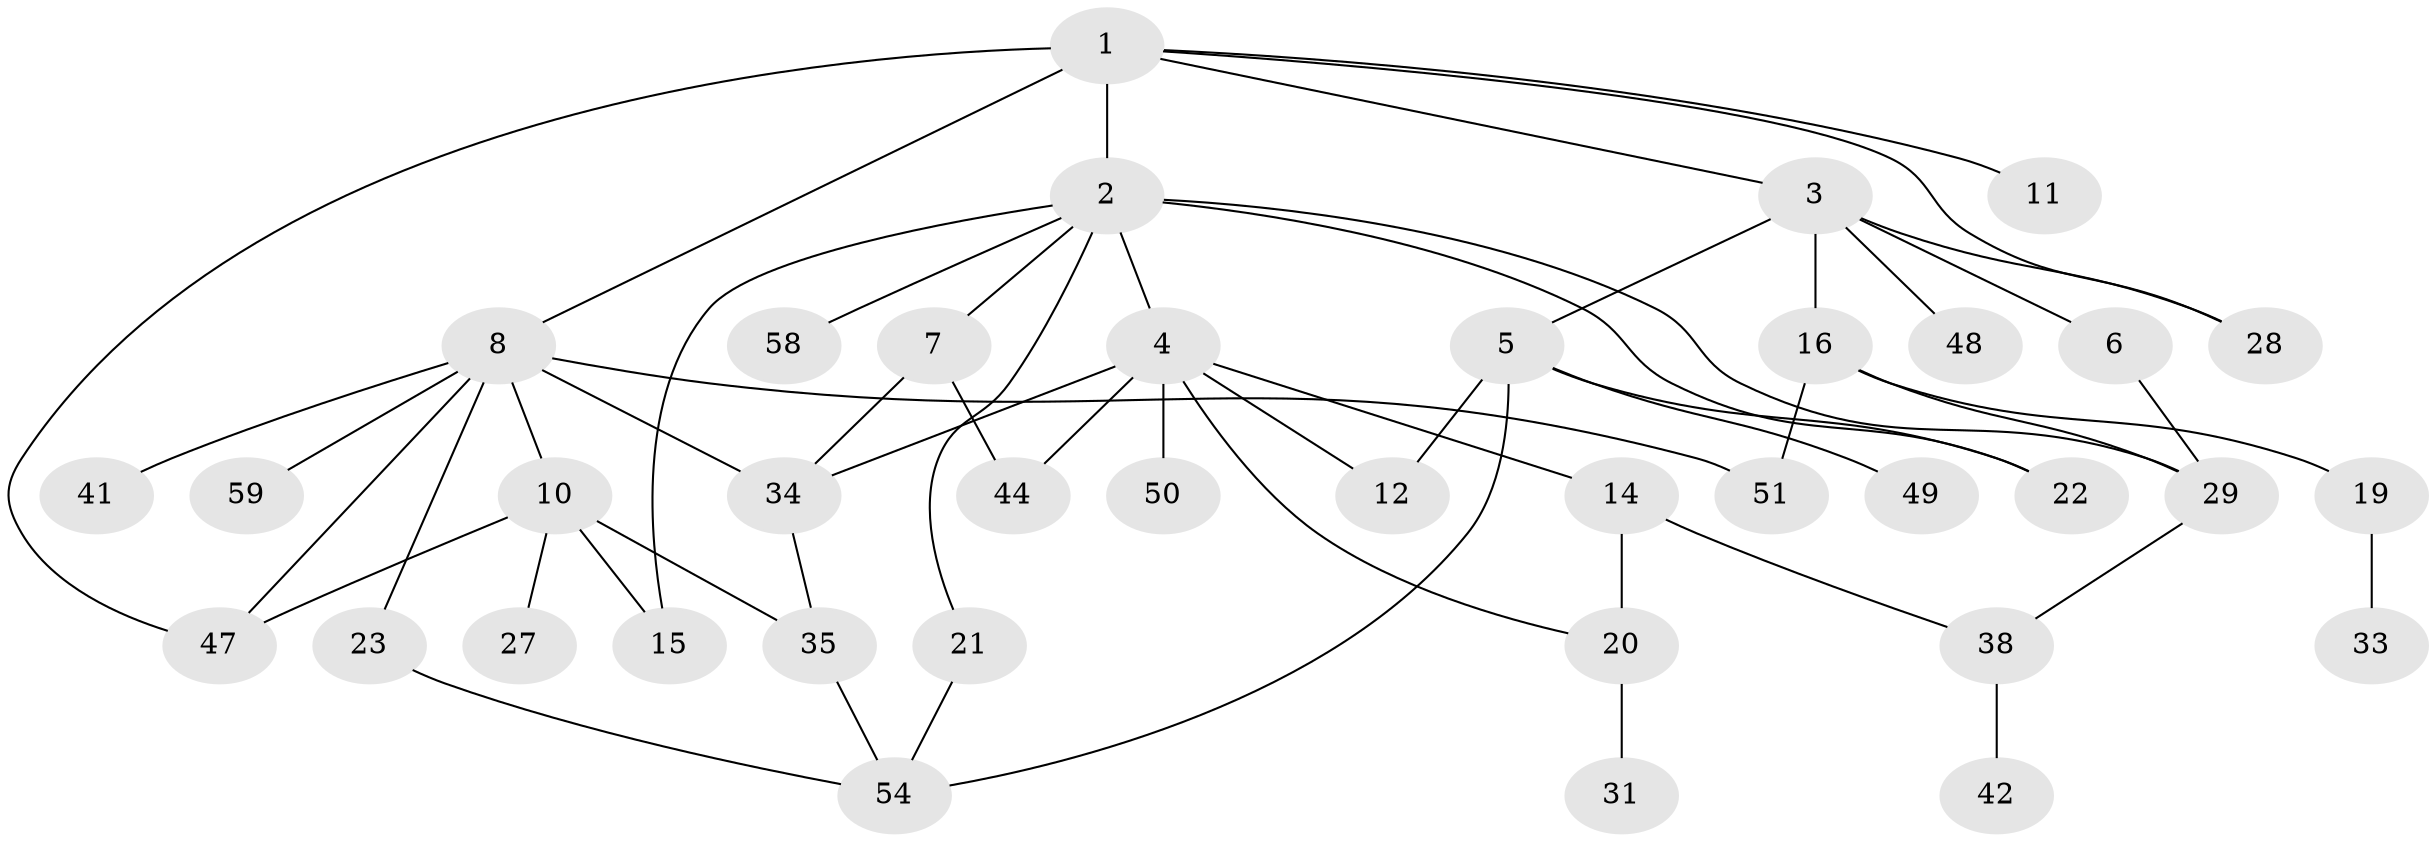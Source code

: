 // Generated by graph-tools (version 1.1) at 2025/51/02/27/25 19:51:37]
// undirected, 38 vertices, 55 edges
graph export_dot {
graph [start="1"]
  node [color=gray90,style=filled];
  1 [super="+30"];
  2 [super="+9"];
  3 [super="+17"];
  4 [super="+13"];
  5 [super="+53"];
  6 [super="+37"];
  7 [super="+32"];
  8 [super="+43"];
  10 [super="+25"];
  11;
  12 [super="+36"];
  14 [super="+39"];
  15 [super="+24"];
  16 [super="+18"];
  19 [super="+57"];
  20 [super="+55"];
  21 [super="+26"];
  22;
  23;
  27;
  28;
  29 [super="+52"];
  31;
  33;
  34 [super="+46"];
  35;
  38 [super="+40"];
  41 [super="+45"];
  42;
  44;
  47;
  48;
  49;
  50;
  51;
  54 [super="+56"];
  58;
  59;
  1 -- 2 [weight=2];
  1 -- 3;
  1 -- 8;
  1 -- 11;
  1 -- 47;
  1 -- 28;
  2 -- 4;
  2 -- 7;
  2 -- 21;
  2 -- 58;
  2 -- 22;
  2 -- 15;
  2 -- 29;
  3 -- 5;
  3 -- 6;
  3 -- 16;
  3 -- 48;
  3 -- 28;
  4 -- 50;
  4 -- 20;
  4 -- 44;
  4 -- 34;
  4 -- 14;
  4 -- 12;
  5 -- 12;
  5 -- 49;
  5 -- 22;
  5 -- 54;
  6 -- 29;
  7 -- 34;
  7 -- 44;
  8 -- 10;
  8 -- 23;
  8 -- 34;
  8 -- 41;
  8 -- 51;
  8 -- 59;
  8 -- 47;
  10 -- 27;
  10 -- 35;
  10 -- 47;
  10 -- 15;
  14 -- 20;
  14 -- 38;
  16 -- 19;
  16 -- 29;
  16 -- 51;
  19 -- 33;
  20 -- 31;
  21 -- 54;
  23 -- 54;
  29 -- 38;
  34 -- 35;
  35 -- 54;
  38 -- 42;
}
